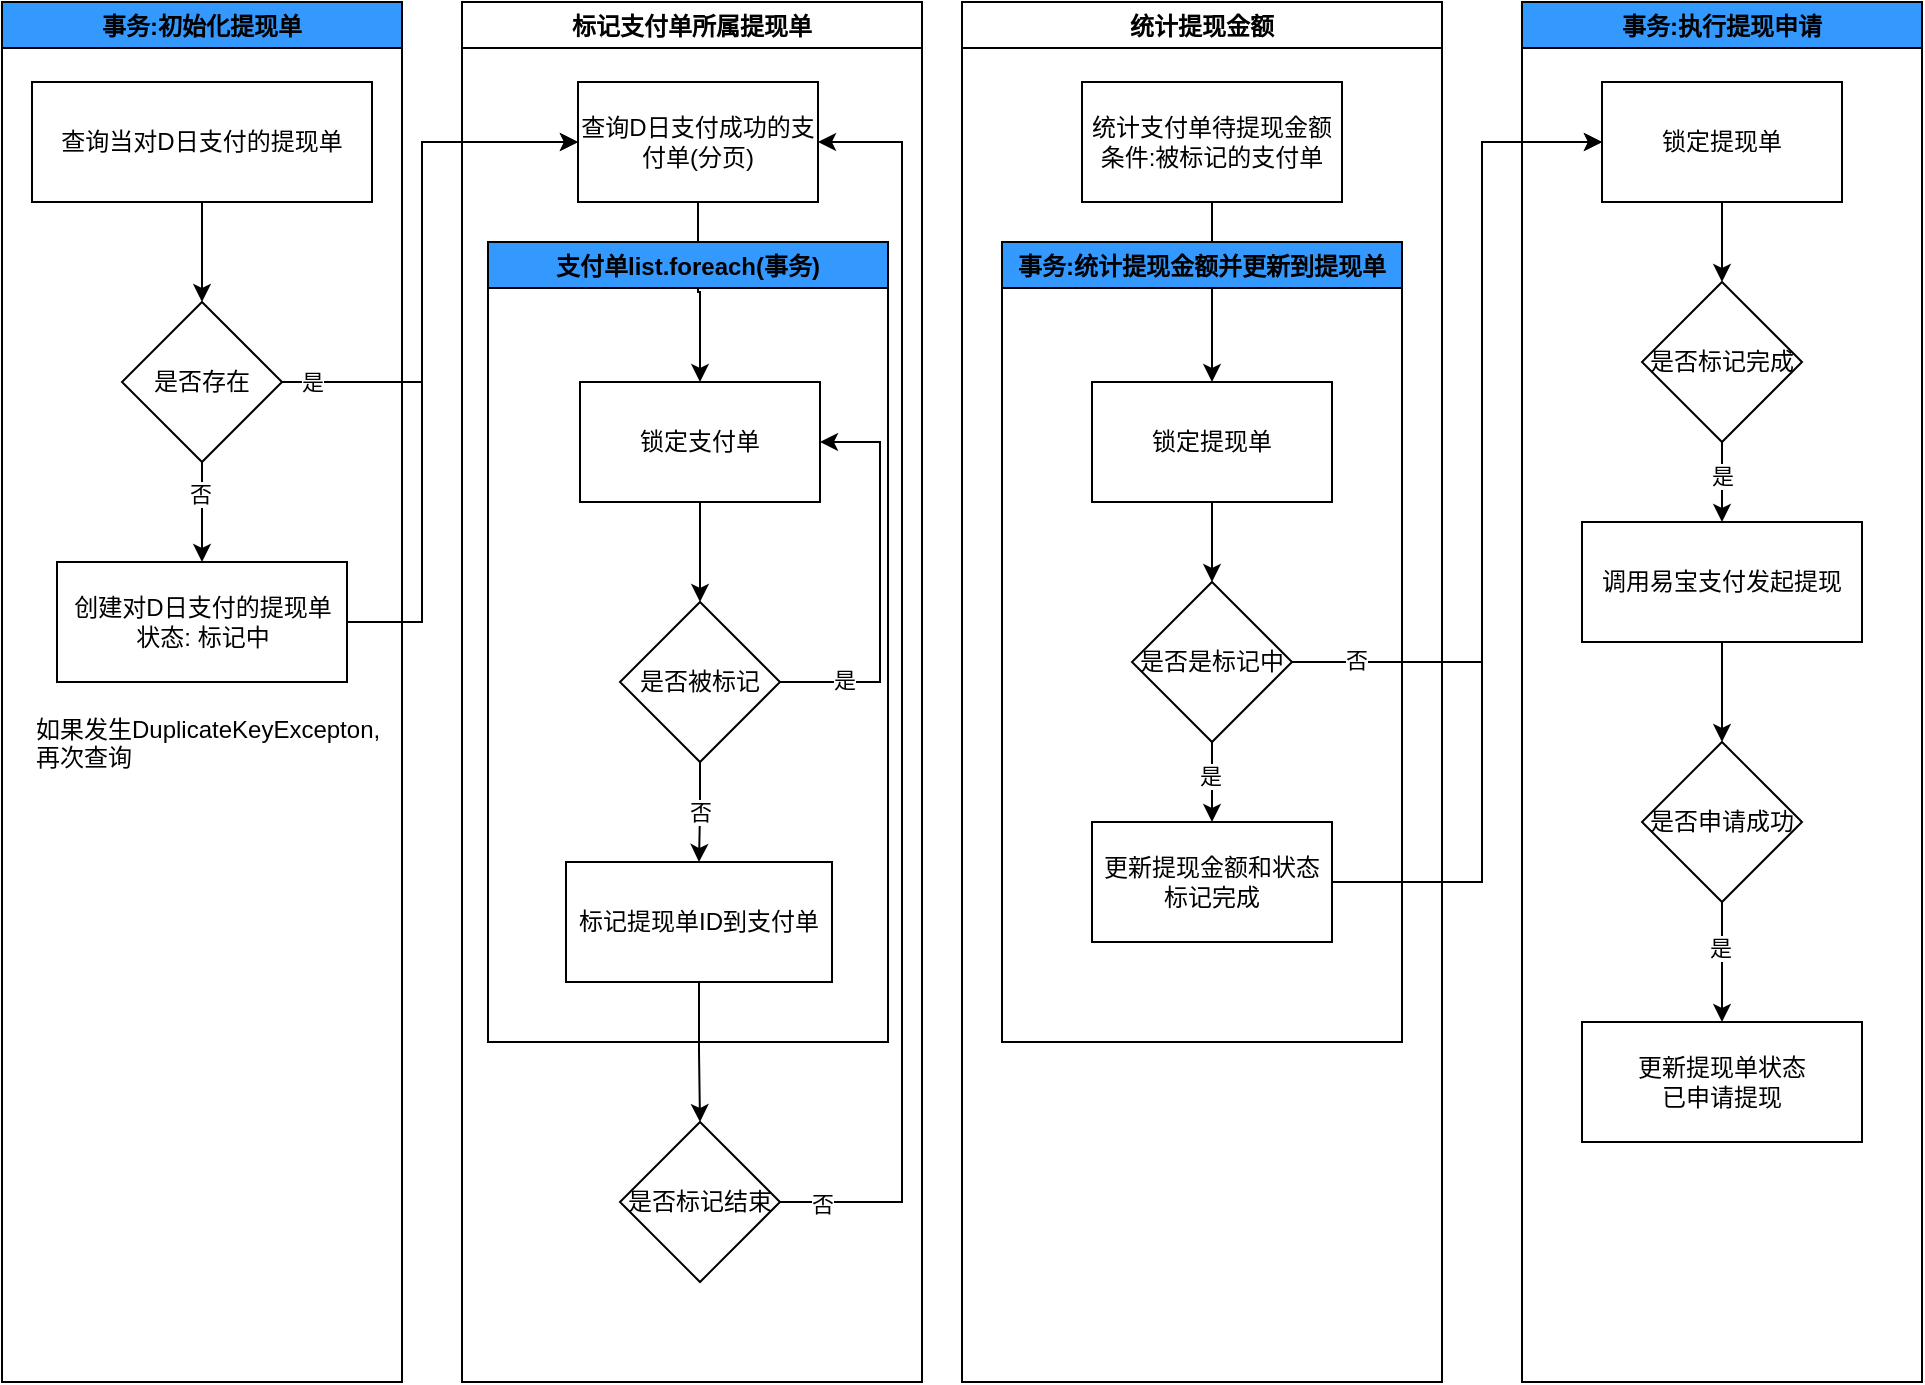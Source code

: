 <mxfile version="16.0.0" type="github">
  <diagram id="C5RBs43oDa-KdzZeNtuy" name="Page-1">
    <mxGraphModel dx="983" dy="548" grid="1" gridSize="10" guides="1" tooltips="1" connect="1" arrows="1" fold="1" page="1" pageScale="1" pageWidth="827" pageHeight="1169" math="0" shadow="0">
      <root>
        <mxCell id="WIyWlLk6GJQsqaUBKTNV-0" />
        <mxCell id="WIyWlLk6GJQsqaUBKTNV-1" parent="WIyWlLk6GJQsqaUBKTNV-0" />
        <mxCell id="wYROfdngdSuVXmYMU6Lx-3" style="edgeStyle=orthogonalEdgeStyle;rounded=0;orthogonalLoop=1;jettySize=auto;html=1;" edge="1" parent="WIyWlLk6GJQsqaUBKTNV-1" source="wYROfdngdSuVXmYMU6Lx-0" target="wYROfdngdSuVXmYMU6Lx-1">
          <mxGeometry relative="1" as="geometry" />
        </mxCell>
        <mxCell id="wYROfdngdSuVXmYMU6Lx-0" value="查询当对D日支付的提现单" style="rounded=0;whiteSpace=wrap;html=1;" vertex="1" parent="WIyWlLk6GJQsqaUBKTNV-1">
          <mxGeometry x="145" y="110" width="170" height="60" as="geometry" />
        </mxCell>
        <mxCell id="wYROfdngdSuVXmYMU6Lx-4" style="edgeStyle=orthogonalEdgeStyle;rounded=0;orthogonalLoop=1;jettySize=auto;html=1;entryX=0.5;entryY=0;entryDx=0;entryDy=0;" edge="1" parent="WIyWlLk6GJQsqaUBKTNV-1" source="wYROfdngdSuVXmYMU6Lx-1" target="wYROfdngdSuVXmYMU6Lx-2">
          <mxGeometry relative="1" as="geometry" />
        </mxCell>
        <mxCell id="wYROfdngdSuVXmYMU6Lx-5" value="否" style="edgeLabel;html=1;align=center;verticalAlign=middle;resizable=0;points=[];" vertex="1" connectable="0" parent="wYROfdngdSuVXmYMU6Lx-4">
          <mxGeometry x="-0.354" y="-1" relative="1" as="geometry">
            <mxPoint as="offset" />
          </mxGeometry>
        </mxCell>
        <mxCell id="wYROfdngdSuVXmYMU6Lx-48" style="edgeStyle=orthogonalEdgeStyle;rounded=0;orthogonalLoop=1;jettySize=auto;html=1;entryX=0;entryY=0.5;entryDx=0;entryDy=0;" edge="1" parent="WIyWlLk6GJQsqaUBKTNV-1" source="wYROfdngdSuVXmYMU6Lx-1" target="wYROfdngdSuVXmYMU6Lx-7">
          <mxGeometry relative="1" as="geometry">
            <Array as="points">
              <mxPoint x="340" y="260" />
              <mxPoint x="340" y="140" />
            </Array>
          </mxGeometry>
        </mxCell>
        <mxCell id="wYROfdngdSuVXmYMU6Lx-49" value="是" style="edgeLabel;html=1;align=center;verticalAlign=middle;resizable=0;points=[];" vertex="1" connectable="0" parent="wYROfdngdSuVXmYMU6Lx-48">
          <mxGeometry x="-0.891" relative="1" as="geometry">
            <mxPoint as="offset" />
          </mxGeometry>
        </mxCell>
        <mxCell id="wYROfdngdSuVXmYMU6Lx-1" value="是否存在" style="rhombus;whiteSpace=wrap;html=1;" vertex="1" parent="WIyWlLk6GJQsqaUBKTNV-1">
          <mxGeometry x="190" y="220" width="80" height="80" as="geometry" />
        </mxCell>
        <mxCell id="wYROfdngdSuVXmYMU6Lx-50" style="edgeStyle=orthogonalEdgeStyle;rounded=0;orthogonalLoop=1;jettySize=auto;html=1;entryX=0;entryY=0.5;entryDx=0;entryDy=0;" edge="1" parent="WIyWlLk6GJQsqaUBKTNV-1" source="wYROfdngdSuVXmYMU6Lx-2" target="wYROfdngdSuVXmYMU6Lx-7">
          <mxGeometry relative="1" as="geometry">
            <Array as="points">
              <mxPoint x="340" y="380" />
              <mxPoint x="340" y="140" />
            </Array>
          </mxGeometry>
        </mxCell>
        <mxCell id="wYROfdngdSuVXmYMU6Lx-2" value="创建对D日支付的提现单&lt;br&gt;状态: 标记中" style="rounded=0;whiteSpace=wrap;html=1;" vertex="1" parent="WIyWlLk6GJQsqaUBKTNV-1">
          <mxGeometry x="157.5" y="350" width="145" height="60" as="geometry" />
        </mxCell>
        <mxCell id="wYROfdngdSuVXmYMU6Lx-6" value="事务:初始化提现单" style="swimlane;fillColor=#3399FF;" vertex="1" parent="WIyWlLk6GJQsqaUBKTNV-1">
          <mxGeometry x="130" y="70" width="200" height="690" as="geometry" />
        </mxCell>
        <mxCell id="wYROfdngdSuVXmYMU6Lx-51" value="如果发生DuplicateKeyExcepton,再次查询" style="text;html=1;strokeColor=none;fillColor=none;align=left;verticalAlign=top;whiteSpace=wrap;rounded=0;" vertex="1" parent="wYROfdngdSuVXmYMU6Lx-6">
          <mxGeometry x="15" y="350" width="185" height="50" as="geometry" />
        </mxCell>
        <mxCell id="wYROfdngdSuVXmYMU6Lx-18" style="edgeStyle=orthogonalEdgeStyle;rounded=0;orthogonalLoop=1;jettySize=auto;html=1;entryX=0.5;entryY=0;entryDx=0;entryDy=0;" edge="1" parent="WIyWlLk6GJQsqaUBKTNV-1" source="wYROfdngdSuVXmYMU6Lx-7" target="wYROfdngdSuVXmYMU6Lx-9">
          <mxGeometry relative="1" as="geometry" />
        </mxCell>
        <mxCell id="wYROfdngdSuVXmYMU6Lx-7" value="查询D日支付成功的支付单(分页)" style="rounded=0;whiteSpace=wrap;html=1;" vertex="1" parent="WIyWlLk6GJQsqaUBKTNV-1">
          <mxGeometry x="418" y="110" width="120" height="60" as="geometry" />
        </mxCell>
        <mxCell id="wYROfdngdSuVXmYMU6Lx-8" value="支付单list.foreach(事务)" style="swimlane;fillColor=#3399FF;" vertex="1" parent="WIyWlLk6GJQsqaUBKTNV-1">
          <mxGeometry x="373" y="190" width="200" height="400" as="geometry" />
        </mxCell>
        <mxCell id="wYROfdngdSuVXmYMU6Lx-17" value="标记支付单所属提现单" style="swimlane;" vertex="1" parent="WIyWlLk6GJQsqaUBKTNV-1">
          <mxGeometry x="360" y="70" width="230" height="690" as="geometry" />
        </mxCell>
        <mxCell id="wYROfdngdSuVXmYMU6Lx-9" value="锁定支付单" style="rounded=0;whiteSpace=wrap;html=1;" vertex="1" parent="wYROfdngdSuVXmYMU6Lx-17">
          <mxGeometry x="59" y="190" width="120" height="60" as="geometry" />
        </mxCell>
        <mxCell id="wYROfdngdSuVXmYMU6Lx-15" style="edgeStyle=orthogonalEdgeStyle;rounded=0;orthogonalLoop=1;jettySize=auto;html=1;entryX=1;entryY=0.5;entryDx=0;entryDy=0;exitX=1;exitY=0.5;exitDx=0;exitDy=0;" edge="1" parent="wYROfdngdSuVXmYMU6Lx-17" source="wYROfdngdSuVXmYMU6Lx-11" target="wYROfdngdSuVXmYMU6Lx-9">
          <mxGeometry relative="1" as="geometry">
            <Array as="points">
              <mxPoint x="209" y="340" />
              <mxPoint x="209" y="220" />
            </Array>
          </mxGeometry>
        </mxCell>
        <mxCell id="wYROfdngdSuVXmYMU6Lx-16" value="是" style="edgeLabel;html=1;align=center;verticalAlign=middle;resizable=0;points=[];" vertex="1" connectable="0" parent="wYROfdngdSuVXmYMU6Lx-15">
          <mxGeometry x="-0.685" y="1" relative="1" as="geometry">
            <mxPoint as="offset" />
          </mxGeometry>
        </mxCell>
        <mxCell id="wYROfdngdSuVXmYMU6Lx-11" value="是否被标记" style="rhombus;whiteSpace=wrap;html=1;" vertex="1" parent="wYROfdngdSuVXmYMU6Lx-17">
          <mxGeometry x="79" y="300" width="80" height="80" as="geometry" />
        </mxCell>
        <mxCell id="wYROfdngdSuVXmYMU6Lx-12" style="edgeStyle=orthogonalEdgeStyle;rounded=0;orthogonalLoop=1;jettySize=auto;html=1;entryX=0.5;entryY=0;entryDx=0;entryDy=0;" edge="1" parent="wYROfdngdSuVXmYMU6Lx-17" source="wYROfdngdSuVXmYMU6Lx-9" target="wYROfdngdSuVXmYMU6Lx-11">
          <mxGeometry relative="1" as="geometry" />
        </mxCell>
        <mxCell id="wYROfdngdSuVXmYMU6Lx-20" style="edgeStyle=orthogonalEdgeStyle;rounded=0;orthogonalLoop=1;jettySize=auto;html=1;entryX=0.5;entryY=0;entryDx=0;entryDy=0;" edge="1" parent="wYROfdngdSuVXmYMU6Lx-17" source="wYROfdngdSuVXmYMU6Lx-13" target="wYROfdngdSuVXmYMU6Lx-19">
          <mxGeometry relative="1" as="geometry" />
        </mxCell>
        <mxCell id="wYROfdngdSuVXmYMU6Lx-13" value="标记提现单ID到支付单" style="rounded=0;whiteSpace=wrap;html=1;" vertex="1" parent="wYROfdngdSuVXmYMU6Lx-17">
          <mxGeometry x="52" y="430" width="133" height="60" as="geometry" />
        </mxCell>
        <mxCell id="wYROfdngdSuVXmYMU6Lx-14" value="否" style="edgeStyle=orthogonalEdgeStyle;rounded=0;orthogonalLoop=1;jettySize=auto;html=1;" edge="1" parent="wYROfdngdSuVXmYMU6Lx-17" source="wYROfdngdSuVXmYMU6Lx-11" target="wYROfdngdSuVXmYMU6Lx-13">
          <mxGeometry relative="1" as="geometry" />
        </mxCell>
        <mxCell id="wYROfdngdSuVXmYMU6Lx-19" value="是否标记结束" style="rhombus;whiteSpace=wrap;html=1;" vertex="1" parent="wYROfdngdSuVXmYMU6Lx-17">
          <mxGeometry x="79" y="560" width="80" height="80" as="geometry" />
        </mxCell>
        <mxCell id="wYROfdngdSuVXmYMU6Lx-21" style="edgeStyle=orthogonalEdgeStyle;rounded=0;orthogonalLoop=1;jettySize=auto;html=1;entryX=1;entryY=0.5;entryDx=0;entryDy=0;" edge="1" parent="WIyWlLk6GJQsqaUBKTNV-1" source="wYROfdngdSuVXmYMU6Lx-19" target="wYROfdngdSuVXmYMU6Lx-7">
          <mxGeometry relative="1" as="geometry">
            <Array as="points">
              <mxPoint x="580" y="670" />
              <mxPoint x="580" y="140" />
            </Array>
          </mxGeometry>
        </mxCell>
        <mxCell id="wYROfdngdSuVXmYMU6Lx-22" value="否" style="edgeLabel;html=1;align=center;verticalAlign=middle;resizable=0;points=[];" vertex="1" connectable="0" parent="wYROfdngdSuVXmYMU6Lx-21">
          <mxGeometry x="-0.934" y="-1" relative="1" as="geometry">
            <mxPoint as="offset" />
          </mxGeometry>
        </mxCell>
        <mxCell id="wYROfdngdSuVXmYMU6Lx-26" style="edgeStyle=orthogonalEdgeStyle;rounded=0;orthogonalLoop=1;jettySize=auto;html=1;entryX=0.5;entryY=0;entryDx=0;entryDy=0;" edge="1" parent="WIyWlLk6GJQsqaUBKTNV-1" source="wYROfdngdSuVXmYMU6Lx-23" target="wYROfdngdSuVXmYMU6Lx-24">
          <mxGeometry relative="1" as="geometry" />
        </mxCell>
        <mxCell id="wYROfdngdSuVXmYMU6Lx-23" value="统计支付单待提现金额&lt;br&gt;条件:被标记的支付单" style="rounded=0;whiteSpace=wrap;html=1;" vertex="1" parent="WIyWlLk6GJQsqaUBKTNV-1">
          <mxGeometry x="670" y="110" width="130" height="60" as="geometry" />
        </mxCell>
        <mxCell id="wYROfdngdSuVXmYMU6Lx-27" style="edgeStyle=orthogonalEdgeStyle;rounded=0;orthogonalLoop=1;jettySize=auto;html=1;entryX=0.5;entryY=0;entryDx=0;entryDy=0;" edge="1" parent="WIyWlLk6GJQsqaUBKTNV-1" source="wYROfdngdSuVXmYMU6Lx-24" target="wYROfdngdSuVXmYMU6Lx-25">
          <mxGeometry relative="1" as="geometry" />
        </mxCell>
        <mxCell id="wYROfdngdSuVXmYMU6Lx-24" value="锁定提现单" style="rounded=0;whiteSpace=wrap;html=1;" vertex="1" parent="WIyWlLk6GJQsqaUBKTNV-1">
          <mxGeometry x="675" y="260" width="120" height="60" as="geometry" />
        </mxCell>
        <mxCell id="wYROfdngdSuVXmYMU6Lx-29" style="edgeStyle=orthogonalEdgeStyle;rounded=0;orthogonalLoop=1;jettySize=auto;html=1;entryX=0.5;entryY=0;entryDx=0;entryDy=0;" edge="1" parent="WIyWlLk6GJQsqaUBKTNV-1" source="wYROfdngdSuVXmYMU6Lx-25" target="wYROfdngdSuVXmYMU6Lx-28">
          <mxGeometry relative="1" as="geometry" />
        </mxCell>
        <mxCell id="wYROfdngdSuVXmYMU6Lx-30" value="是" style="edgeLabel;html=1;align=center;verticalAlign=middle;resizable=0;points=[];" vertex="1" connectable="0" parent="wYROfdngdSuVXmYMU6Lx-29">
          <mxGeometry x="-0.176" y="-1" relative="1" as="geometry">
            <mxPoint as="offset" />
          </mxGeometry>
        </mxCell>
        <mxCell id="wYROfdngdSuVXmYMU6Lx-32" style="edgeStyle=orthogonalEdgeStyle;rounded=0;orthogonalLoop=1;jettySize=auto;html=1;entryX=0;entryY=0.5;entryDx=0;entryDy=0;exitX=1;exitY=0.5;exitDx=0;exitDy=0;" edge="1" parent="WIyWlLk6GJQsqaUBKTNV-1" source="wYROfdngdSuVXmYMU6Lx-25">
          <mxGeometry relative="1" as="geometry">
            <mxPoint x="930" y="140" as="targetPoint" />
            <Array as="points">
              <mxPoint x="870" y="400" />
              <mxPoint x="870" y="140" />
            </Array>
          </mxGeometry>
        </mxCell>
        <mxCell id="wYROfdngdSuVXmYMU6Lx-33" value="否" style="edgeLabel;html=1;align=center;verticalAlign=middle;resizable=0;points=[];" vertex="1" connectable="0" parent="wYROfdngdSuVXmYMU6Lx-32">
          <mxGeometry x="-0.849" y="1" relative="1" as="geometry">
            <mxPoint as="offset" />
          </mxGeometry>
        </mxCell>
        <mxCell id="wYROfdngdSuVXmYMU6Lx-25" value="是否是标记中" style="rhombus;whiteSpace=wrap;html=1;" vertex="1" parent="WIyWlLk6GJQsqaUBKTNV-1">
          <mxGeometry x="695" y="360" width="80" height="80" as="geometry" />
        </mxCell>
        <mxCell id="wYROfdngdSuVXmYMU6Lx-34" style="edgeStyle=orthogonalEdgeStyle;rounded=0;orthogonalLoop=1;jettySize=auto;html=1;entryX=0;entryY=0.5;entryDx=0;entryDy=0;exitX=1;exitY=0.5;exitDx=0;exitDy=0;" edge="1" parent="WIyWlLk6GJQsqaUBKTNV-1" source="wYROfdngdSuVXmYMU6Lx-28">
          <mxGeometry relative="1" as="geometry">
            <mxPoint x="930" y="140" as="targetPoint" />
            <Array as="points">
              <mxPoint x="870" y="510" />
              <mxPoint x="870" y="140" />
            </Array>
          </mxGeometry>
        </mxCell>
        <mxCell id="wYROfdngdSuVXmYMU6Lx-28" value="更新提现金额和状态&lt;br&gt;标记完成" style="rounded=0;whiteSpace=wrap;html=1;" vertex="1" parent="WIyWlLk6GJQsqaUBKTNV-1">
          <mxGeometry x="675" y="480" width="120" height="60" as="geometry" />
        </mxCell>
        <mxCell id="wYROfdngdSuVXmYMU6Lx-39" style="edgeStyle=orthogonalEdgeStyle;rounded=0;orthogonalLoop=1;jettySize=auto;html=1;entryX=0.5;entryY=0;entryDx=0;entryDy=0;" edge="1" parent="WIyWlLk6GJQsqaUBKTNV-1" source="wYROfdngdSuVXmYMU6Lx-35" target="wYROfdngdSuVXmYMU6Lx-37">
          <mxGeometry relative="1" as="geometry" />
        </mxCell>
        <mxCell id="wYROfdngdSuVXmYMU6Lx-35" value="锁定提现单" style="rounded=0;whiteSpace=wrap;html=1;" vertex="1" parent="WIyWlLk6GJQsqaUBKTNV-1">
          <mxGeometry x="930" y="110" width="120" height="60" as="geometry" />
        </mxCell>
        <mxCell id="wYROfdngdSuVXmYMU6Lx-36" value="事务:统计提现金额并更新到提现单" style="swimlane;fillColor=#3399FF;" vertex="1" parent="WIyWlLk6GJQsqaUBKTNV-1">
          <mxGeometry x="630" y="190" width="200" height="400" as="geometry" />
        </mxCell>
        <mxCell id="wYROfdngdSuVXmYMU6Lx-40" style="edgeStyle=orthogonalEdgeStyle;rounded=0;orthogonalLoop=1;jettySize=auto;html=1;entryX=0.5;entryY=0;entryDx=0;entryDy=0;" edge="1" parent="WIyWlLk6GJQsqaUBKTNV-1" source="wYROfdngdSuVXmYMU6Lx-37" target="wYROfdngdSuVXmYMU6Lx-38">
          <mxGeometry relative="1" as="geometry" />
        </mxCell>
        <mxCell id="wYROfdngdSuVXmYMU6Lx-45" value="是" style="edgeLabel;html=1;align=center;verticalAlign=middle;resizable=0;points=[];" vertex="1" connectable="0" parent="wYROfdngdSuVXmYMU6Lx-40">
          <mxGeometry x="-0.176" relative="1" as="geometry">
            <mxPoint as="offset" />
          </mxGeometry>
        </mxCell>
        <mxCell id="wYROfdngdSuVXmYMU6Lx-37" value="是否标记完成" style="rhombus;whiteSpace=wrap;html=1;" vertex="1" parent="WIyWlLk6GJQsqaUBKTNV-1">
          <mxGeometry x="950" y="210" width="80" height="80" as="geometry" />
        </mxCell>
        <mxCell id="wYROfdngdSuVXmYMU6Lx-42" style="edgeStyle=orthogonalEdgeStyle;rounded=0;orthogonalLoop=1;jettySize=auto;html=1;entryX=0.5;entryY=0;entryDx=0;entryDy=0;" edge="1" parent="WIyWlLk6GJQsqaUBKTNV-1" source="wYROfdngdSuVXmYMU6Lx-38" target="wYROfdngdSuVXmYMU6Lx-41">
          <mxGeometry relative="1" as="geometry" />
        </mxCell>
        <mxCell id="wYROfdngdSuVXmYMU6Lx-38" value="调用易宝支付发起提现" style="rounded=0;whiteSpace=wrap;html=1;" vertex="1" parent="WIyWlLk6GJQsqaUBKTNV-1">
          <mxGeometry x="920" y="330" width="140" height="60" as="geometry" />
        </mxCell>
        <mxCell id="wYROfdngdSuVXmYMU6Lx-44" style="edgeStyle=orthogonalEdgeStyle;rounded=0;orthogonalLoop=1;jettySize=auto;html=1;entryX=0.5;entryY=0;entryDx=0;entryDy=0;" edge="1" parent="WIyWlLk6GJQsqaUBKTNV-1" source="wYROfdngdSuVXmYMU6Lx-41" target="wYROfdngdSuVXmYMU6Lx-43">
          <mxGeometry relative="1" as="geometry" />
        </mxCell>
        <mxCell id="wYROfdngdSuVXmYMU6Lx-47" value="是" style="edgeLabel;html=1;align=center;verticalAlign=middle;resizable=0;points=[];" vertex="1" connectable="0" parent="wYROfdngdSuVXmYMU6Lx-44">
          <mxGeometry x="-0.255" y="-1" relative="1" as="geometry">
            <mxPoint as="offset" />
          </mxGeometry>
        </mxCell>
        <mxCell id="wYROfdngdSuVXmYMU6Lx-41" value="是否申请成功" style="rhombus;whiteSpace=wrap;html=1;" vertex="1" parent="WIyWlLk6GJQsqaUBKTNV-1">
          <mxGeometry x="950" y="440" width="80" height="80" as="geometry" />
        </mxCell>
        <mxCell id="wYROfdngdSuVXmYMU6Lx-43" value="更新提现单状态&lt;br&gt;已申请提现" style="rounded=0;whiteSpace=wrap;html=1;" vertex="1" parent="WIyWlLk6GJQsqaUBKTNV-1">
          <mxGeometry x="920" y="580" width="140" height="60" as="geometry" />
        </mxCell>
        <mxCell id="wYROfdngdSuVXmYMU6Lx-46" value="事务:执行提现申请" style="swimlane;fillColor=#3399FF;" vertex="1" parent="WIyWlLk6GJQsqaUBKTNV-1">
          <mxGeometry x="890" y="70" width="200" height="690" as="geometry" />
        </mxCell>
        <mxCell id="wYROfdngdSuVXmYMU6Lx-52" value="统计提现金额" style="swimlane;fillColor=#FFFFFF;" vertex="1" parent="WIyWlLk6GJQsqaUBKTNV-1">
          <mxGeometry x="610" y="70" width="240" height="690" as="geometry" />
        </mxCell>
      </root>
    </mxGraphModel>
  </diagram>
</mxfile>

